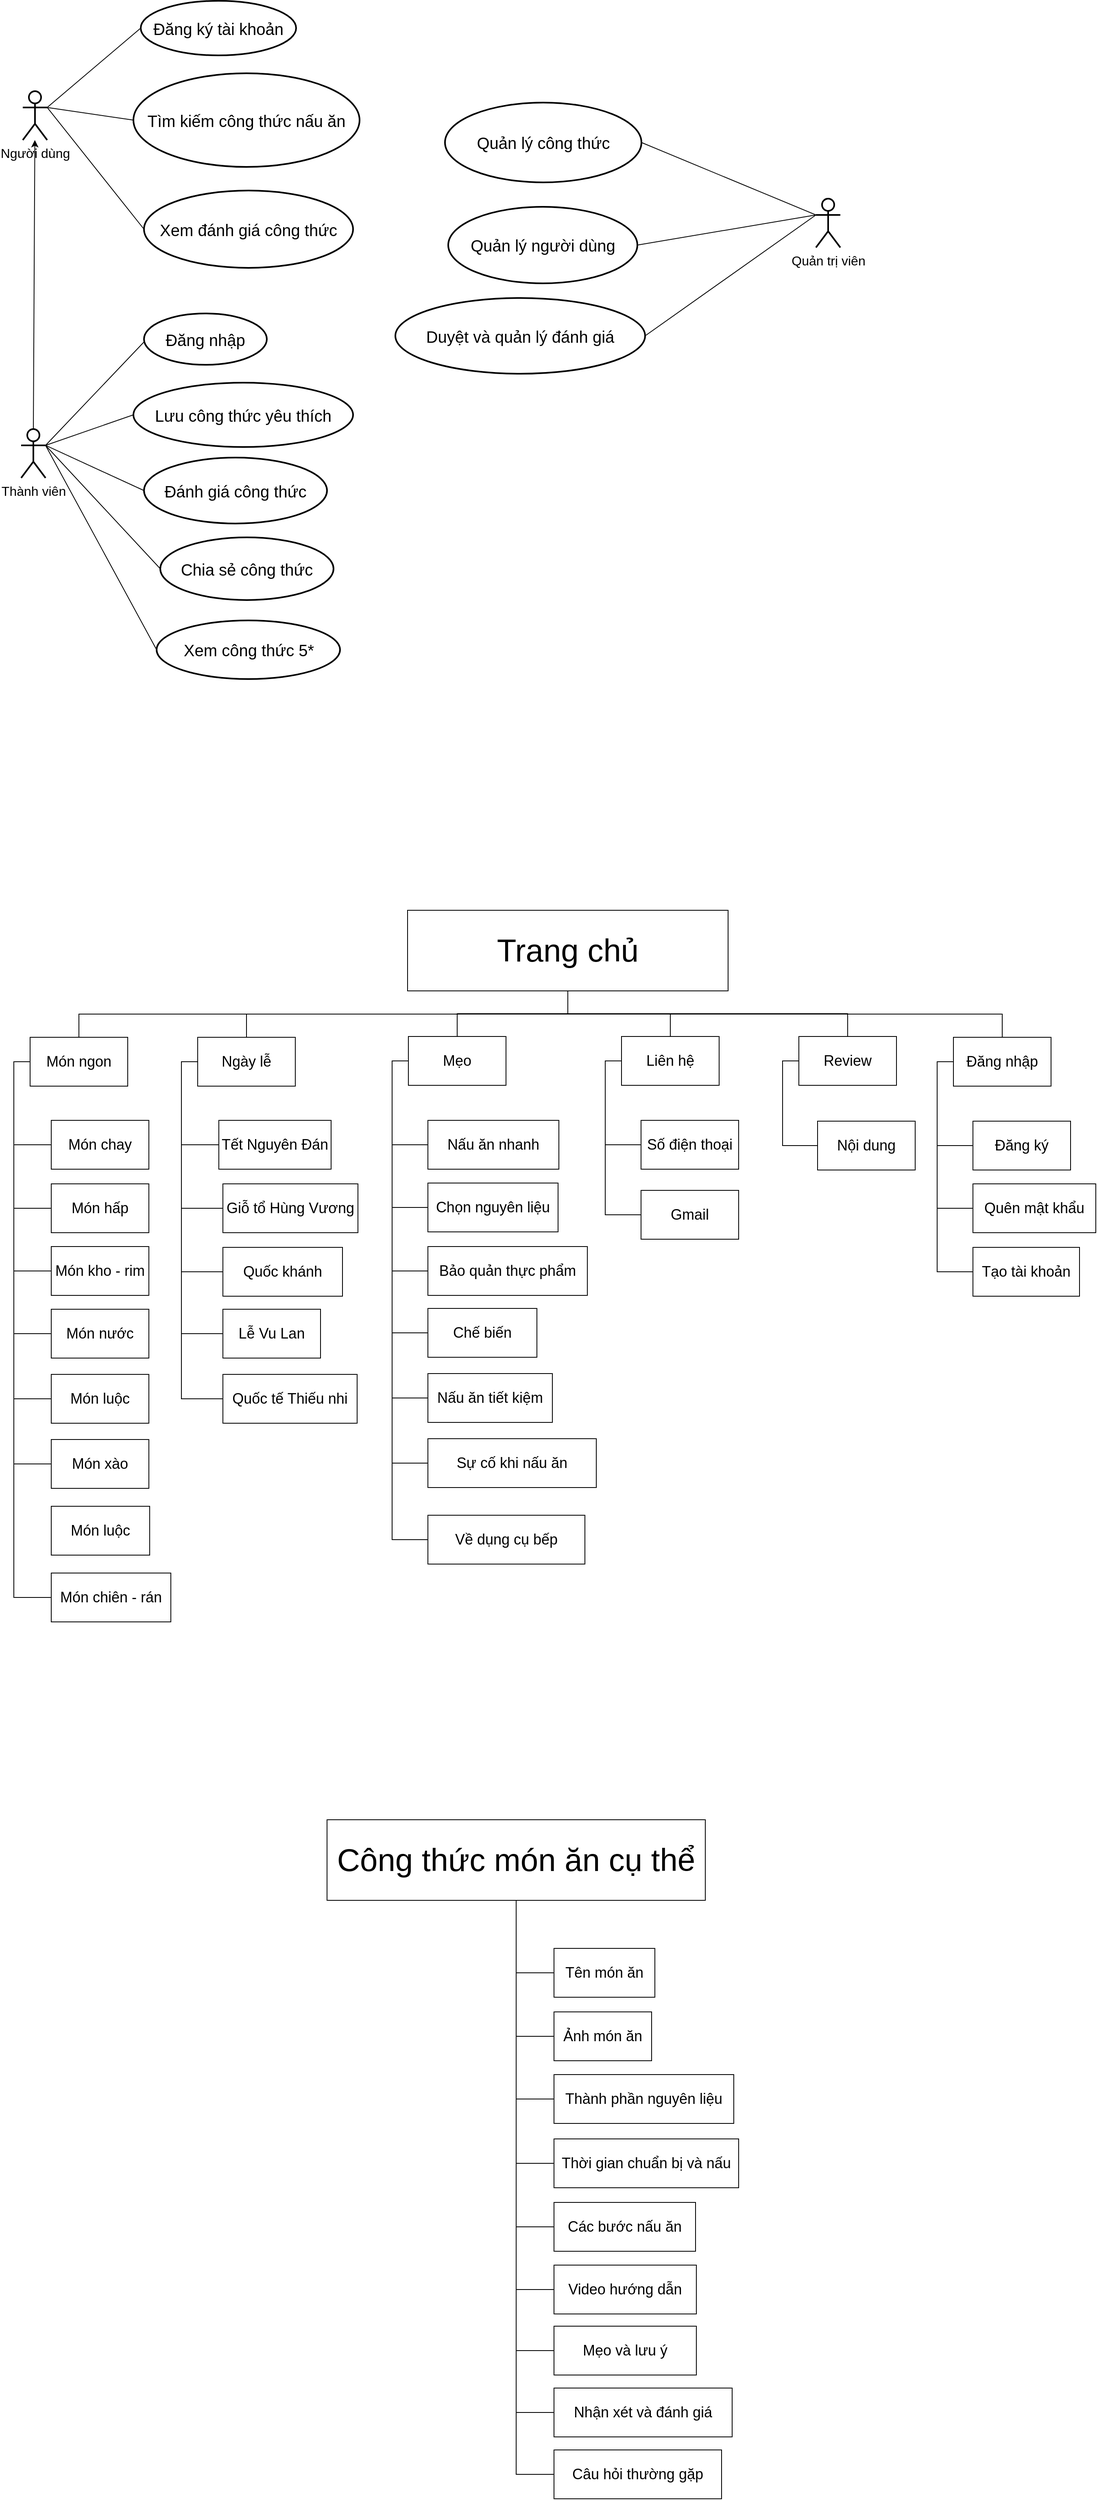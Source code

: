 <mxfile version="24.7.8">
  <diagram name="Page-1" id="5dQjBVIwW_XrVOKVlSn8">
    <mxGraphModel dx="724" dy="434" grid="0" gridSize="10" guides="1" tooltips="1" connect="1" arrows="1" fold="1" page="1" pageScale="1" pageWidth="3300" pageHeight="4681" math="0" shadow="0">
      <root>
        <mxCell id="0" />
        <mxCell id="1" parent="0" />
        <mxCell id="P5PY2kmZNJym-dmE81Qk-23" style="edgeStyle=none;rounded=0;orthogonalLoop=1;jettySize=auto;html=1;exitX=1;exitY=0.333;exitDx=0;exitDy=0;exitPerimeter=0;entryX=0;entryY=0.5;entryDx=0;entryDy=0;endArrow=none;endFill=0;" parent="1" source="P5PY2kmZNJym-dmE81Qk-6" target="P5PY2kmZNJym-dmE81Qk-12" edge="1">
          <mxGeometry relative="1" as="geometry" />
        </mxCell>
        <mxCell id="P5PY2kmZNJym-dmE81Qk-24" style="edgeStyle=none;rounded=0;orthogonalLoop=1;jettySize=auto;html=1;exitX=1;exitY=0.333;exitDx=0;exitDy=0;exitPerimeter=0;entryX=0;entryY=0.5;entryDx=0;entryDy=0;endArrow=none;endFill=0;" parent="1" source="P5PY2kmZNJym-dmE81Qk-6" target="P5PY2kmZNJym-dmE81Qk-13" edge="1">
          <mxGeometry relative="1" as="geometry" />
        </mxCell>
        <mxCell id="P5PY2kmZNJym-dmE81Qk-25" style="edgeStyle=none;rounded=0;orthogonalLoop=1;jettySize=auto;html=1;exitX=1;exitY=0.333;exitDx=0;exitDy=0;exitPerimeter=0;entryX=0;entryY=0.5;entryDx=0;entryDy=0;endArrow=none;endFill=0;" parent="1" source="P5PY2kmZNJym-dmE81Qk-6" target="P5PY2kmZNJym-dmE81Qk-15" edge="1">
          <mxGeometry relative="1" as="geometry" />
        </mxCell>
        <mxCell id="P5PY2kmZNJym-dmE81Qk-6" value="Người dùng" style="shape=umlActor;verticalLabelPosition=bottom;verticalAlign=top;html=1;outlineConnect=0;fontSize=16;fontStyle=0;strokeWidth=2;" parent="1" vertex="1">
          <mxGeometry x="100" y="328" width="30" height="60" as="geometry" />
        </mxCell>
        <mxCell id="P5PY2kmZNJym-dmE81Qk-39" style="edgeStyle=none;rounded=0;orthogonalLoop=1;jettySize=auto;html=1;exitX=0;exitY=0.333;exitDx=0;exitDy=0;exitPerimeter=0;entryX=1;entryY=0.5;entryDx=0;entryDy=0;endArrow=none;endFill=0;" parent="1" source="P5PY2kmZNJym-dmE81Qk-7" target="P5PY2kmZNJym-dmE81Qk-20" edge="1">
          <mxGeometry relative="1" as="geometry" />
        </mxCell>
        <mxCell id="P5PY2kmZNJym-dmE81Qk-40" style="edgeStyle=none;rounded=0;orthogonalLoop=1;jettySize=auto;html=1;exitX=0;exitY=0.333;exitDx=0;exitDy=0;exitPerimeter=0;entryX=1;entryY=0.5;entryDx=0;entryDy=0;endArrow=none;endFill=0;" parent="1" source="P5PY2kmZNJym-dmE81Qk-7" target="P5PY2kmZNJym-dmE81Qk-37" edge="1">
          <mxGeometry relative="1" as="geometry" />
        </mxCell>
        <mxCell id="P5PY2kmZNJym-dmE81Qk-41" style="edgeStyle=none;rounded=0;orthogonalLoop=1;jettySize=auto;html=1;exitX=0;exitY=0.333;exitDx=0;exitDy=0;exitPerimeter=0;entryX=1;entryY=0.5;entryDx=0;entryDy=0;endArrow=none;endFill=0;" parent="1" source="P5PY2kmZNJym-dmE81Qk-7" target="P5PY2kmZNJym-dmE81Qk-38" edge="1">
          <mxGeometry relative="1" as="geometry" />
        </mxCell>
        <mxCell id="P5PY2kmZNJym-dmE81Qk-7" value="Quản trị viên" style="shape=umlActor;verticalLabelPosition=bottom;verticalAlign=top;html=1;outlineConnect=0;fontSize=16;fontStyle=0;strokeWidth=2;shadow=0;" parent="1" vertex="1">
          <mxGeometry x="1075" y="460" width="30" height="60" as="geometry" />
        </mxCell>
        <mxCell id="P5PY2kmZNJym-dmE81Qk-12" value="Đăng ký tài khoản" style="ellipse;whiteSpace=wrap;html=1;strokeWidth=2;fontStyle=0;fontSize=20;" parent="1" vertex="1">
          <mxGeometry x="245" y="217" width="191" height="67" as="geometry" />
        </mxCell>
        <mxCell id="P5PY2kmZNJym-dmE81Qk-13" value="Tìm kiếm công thức nấu ăn" style="ellipse;whiteSpace=wrap;html=1;strokeWidth=2;fontStyle=0;fontSize=20;" parent="1" vertex="1">
          <mxGeometry x="236" y="306" width="278" height="115" as="geometry" />
        </mxCell>
        <mxCell id="P5PY2kmZNJym-dmE81Qk-15" value="Xem đánh giá công thức" style="ellipse;whiteSpace=wrap;html=1;strokeWidth=2;fontStyle=0;fontSize=20;" parent="1" vertex="1">
          <mxGeometry x="249" y="450" width="257" height="95" as="geometry" />
        </mxCell>
        <mxCell id="P5PY2kmZNJym-dmE81Qk-16" value="Lưu công thức yêu thích" style="ellipse;whiteSpace=wrap;html=1;strokeWidth=2;fontStyle=0;fontSize=20;" parent="1" vertex="1">
          <mxGeometry x="236" y="686" width="270" height="79" as="geometry" />
        </mxCell>
        <mxCell id="P5PY2kmZNJym-dmE81Qk-17" value="Đăng nhập" style="ellipse;whiteSpace=wrap;html=1;strokeWidth=2;fontStyle=0;fontSize=20;" parent="1" vertex="1">
          <mxGeometry x="249" y="601" width="151" height="63" as="geometry" />
        </mxCell>
        <mxCell id="P5PY2kmZNJym-dmE81Qk-18" value="Chia sẻ công thức" style="ellipse;whiteSpace=wrap;html=1;strokeWidth=2;fontStyle=0;fontSize=20;" parent="1" vertex="1">
          <mxGeometry x="269" y="876" width="213" height="77" as="geometry" />
        </mxCell>
        <mxCell id="P5PY2kmZNJym-dmE81Qk-19" value="Đánh giá công thức" style="ellipse;whiteSpace=wrap;html=1;strokeWidth=2;fontStyle=0;fontSize=20;" parent="1" vertex="1">
          <mxGeometry x="249" y="778" width="225" height="81" as="geometry" />
        </mxCell>
        <mxCell id="P5PY2kmZNJym-dmE81Qk-20" value="Quản lý công thức" style="ellipse;whiteSpace=wrap;html=1;strokeWidth=2;fontStyle=0;fontSize=20;" parent="1" vertex="1">
          <mxGeometry x="619" y="342" width="241.5" height="98" as="geometry" />
        </mxCell>
        <mxCell id="P5PY2kmZNJym-dmE81Qk-32" style="edgeStyle=none;rounded=0;orthogonalLoop=1;jettySize=auto;html=1;exitX=0.5;exitY=0;exitDx=0;exitDy=0;exitPerimeter=0;" parent="1" source="P5PY2kmZNJym-dmE81Qk-21" target="P5PY2kmZNJym-dmE81Qk-6" edge="1">
          <mxGeometry relative="1" as="geometry" />
        </mxCell>
        <mxCell id="P5PY2kmZNJym-dmE81Qk-34" style="edgeStyle=none;rounded=0;orthogonalLoop=1;jettySize=auto;html=1;exitX=1;exitY=0.333;exitDx=0;exitDy=0;exitPerimeter=0;entryX=0;entryY=0.5;entryDx=0;entryDy=0;endArrow=none;endFill=0;" parent="1" source="P5PY2kmZNJym-dmE81Qk-21" target="P5PY2kmZNJym-dmE81Qk-16" edge="1">
          <mxGeometry relative="1" as="geometry" />
        </mxCell>
        <mxCell id="P5PY2kmZNJym-dmE81Qk-35" style="edgeStyle=none;rounded=0;orthogonalLoop=1;jettySize=auto;html=1;exitX=1;exitY=0.333;exitDx=0;exitDy=0;exitPerimeter=0;entryX=0;entryY=0.5;entryDx=0;entryDy=0;endArrow=none;endFill=0;" parent="1" source="P5PY2kmZNJym-dmE81Qk-21" target="P5PY2kmZNJym-dmE81Qk-19" edge="1">
          <mxGeometry relative="1" as="geometry" />
        </mxCell>
        <mxCell id="P5PY2kmZNJym-dmE81Qk-36" style="edgeStyle=none;rounded=0;orthogonalLoop=1;jettySize=auto;html=1;exitX=1;exitY=0.333;exitDx=0;exitDy=0;exitPerimeter=0;entryX=0;entryY=0.5;entryDx=0;entryDy=0;endArrow=none;endFill=0;" parent="1" source="P5PY2kmZNJym-dmE81Qk-21" target="P5PY2kmZNJym-dmE81Qk-18" edge="1">
          <mxGeometry relative="1" as="geometry" />
        </mxCell>
        <mxCell id="P5PY2kmZNJym-dmE81Qk-43" style="edgeStyle=none;rounded=0;orthogonalLoop=1;jettySize=auto;html=1;exitX=1;exitY=0.333;exitDx=0;exitDy=0;exitPerimeter=0;entryX=0;entryY=0.5;entryDx=0;entryDy=0;endArrow=none;endFill=0;" parent="1" source="P5PY2kmZNJym-dmE81Qk-21" target="P5PY2kmZNJym-dmE81Qk-42" edge="1">
          <mxGeometry relative="1" as="geometry" />
        </mxCell>
        <mxCell id="P5PY2kmZNJym-dmE81Qk-21" value="Thành viên" style="shape=umlActor;verticalLabelPosition=bottom;verticalAlign=top;html=1;outlineConnect=0;fontSize=16;fontStyle=0;strokeWidth=2;shadow=0;" parent="1" vertex="1">
          <mxGeometry x="98" y="743" width="30" height="60" as="geometry" />
        </mxCell>
        <mxCell id="P5PY2kmZNJym-dmE81Qk-33" style="edgeStyle=none;rounded=0;orthogonalLoop=1;jettySize=auto;html=1;exitX=1;exitY=0.333;exitDx=0;exitDy=0;exitPerimeter=0;entryX=0;entryY=0.556;entryDx=0;entryDy=0;entryPerimeter=0;endArrow=none;endFill=0;" parent="1" source="P5PY2kmZNJym-dmE81Qk-21" target="P5PY2kmZNJym-dmE81Qk-17" edge="1">
          <mxGeometry relative="1" as="geometry" />
        </mxCell>
        <mxCell id="P5PY2kmZNJym-dmE81Qk-37" value="Quản lý người dùng" style="ellipse;whiteSpace=wrap;html=1;strokeWidth=2;fontStyle=0;fontSize=20;" parent="1" vertex="1">
          <mxGeometry x="623" y="470" width="232.5" height="94" as="geometry" />
        </mxCell>
        <mxCell id="P5PY2kmZNJym-dmE81Qk-38" value="Duyệt và quản lý đánh giá" style="ellipse;whiteSpace=wrap;html=1;strokeWidth=2;fontStyle=0;fontSize=20;" parent="1" vertex="1">
          <mxGeometry x="558" y="582" width="307" height="93" as="geometry" />
        </mxCell>
        <mxCell id="P5PY2kmZNJym-dmE81Qk-42" value="Xem công thức 5*" style="ellipse;whiteSpace=wrap;html=1;strokeWidth=2;fontStyle=0;fontSize=20;" parent="1" vertex="1">
          <mxGeometry x="264.5" y="978" width="225.5" height="72" as="geometry" />
        </mxCell>
        <mxCell id="P5PY2kmZNJym-dmE81Qk-44" value="&lt;font style=&quot;font-size: 39px;&quot;&gt;Trang chủ&lt;/font&gt;" style="rounded=0;whiteSpace=wrap;html=1;fontSize=17;" parent="1" vertex="1">
          <mxGeometry x="573" y="1334" width="394" height="99" as="geometry" />
        </mxCell>
        <mxCell id="P5PY2kmZNJym-dmE81Qk-48" value="Tết Nguyên Đán" style="rounded=0;whiteSpace=wrap;html=1;fontSize=18;" parent="1" vertex="1">
          <mxGeometry x="341" y="1592" width="138" height="60" as="geometry" />
        </mxCell>
        <mxCell id="P5PY2kmZNJym-dmE81Qk-60" style="edgeStyle=orthogonalEdgeStyle;rounded=0;orthogonalLoop=1;jettySize=auto;html=1;exitX=0.5;exitY=0;exitDx=0;exitDy=0;entryX=0.5;entryY=1;entryDx=0;entryDy=0;endArrow=none;endFill=0;fontSize=17;" parent="1" source="P5PY2kmZNJym-dmE81Qk-52" target="P5PY2kmZNJym-dmE81Qk-44" edge="1">
          <mxGeometry relative="1" as="geometry" />
        </mxCell>
        <mxCell id="P5PY2kmZNJym-dmE81Qk-75" style="edgeStyle=orthogonalEdgeStyle;rounded=0;orthogonalLoop=1;jettySize=auto;html=1;exitX=0;exitY=0.5;exitDx=0;exitDy=0;entryX=0;entryY=0.5;entryDx=0;entryDy=0;fontSize=18;endArrow=none;endFill=0;" parent="1" source="P5PY2kmZNJym-dmE81Qk-52" target="P5PY2kmZNJym-dmE81Qk-48" edge="1">
          <mxGeometry relative="1" as="geometry" />
        </mxCell>
        <mxCell id="P5PY2kmZNJym-dmE81Qk-76" style="edgeStyle=orthogonalEdgeStyle;rounded=0;orthogonalLoop=1;jettySize=auto;html=1;exitX=0;exitY=0.5;exitDx=0;exitDy=0;entryX=0;entryY=0.5;entryDx=0;entryDy=0;fontSize=18;endArrow=none;endFill=0;" parent="1" source="P5PY2kmZNJym-dmE81Qk-52" target="P5PY2kmZNJym-dmE81Qk-69" edge="1">
          <mxGeometry relative="1" as="geometry" />
        </mxCell>
        <mxCell id="P5PY2kmZNJym-dmE81Qk-77" style="edgeStyle=orthogonalEdgeStyle;rounded=0;orthogonalLoop=1;jettySize=auto;html=1;exitX=0;exitY=0.5;exitDx=0;exitDy=0;entryX=0;entryY=0.5;entryDx=0;entryDy=0;fontSize=18;endArrow=none;endFill=0;" parent="1" source="P5PY2kmZNJym-dmE81Qk-52" target="P5PY2kmZNJym-dmE81Qk-68" edge="1">
          <mxGeometry relative="1" as="geometry" />
        </mxCell>
        <mxCell id="P5PY2kmZNJym-dmE81Qk-78" style="edgeStyle=orthogonalEdgeStyle;rounded=0;orthogonalLoop=1;jettySize=auto;html=1;exitX=0;exitY=0.5;exitDx=0;exitDy=0;entryX=0;entryY=0.5;entryDx=0;entryDy=0;fontSize=18;endArrow=none;endFill=0;" parent="1" source="P5PY2kmZNJym-dmE81Qk-52" target="P5PY2kmZNJym-dmE81Qk-67" edge="1">
          <mxGeometry relative="1" as="geometry" />
        </mxCell>
        <mxCell id="P5PY2kmZNJym-dmE81Qk-79" style="edgeStyle=orthogonalEdgeStyle;rounded=0;orthogonalLoop=1;jettySize=auto;html=1;exitX=0;exitY=0.5;exitDx=0;exitDy=0;entryX=0;entryY=0.5;entryDx=0;entryDy=0;fontSize=18;endArrow=none;endFill=0;" parent="1" source="P5PY2kmZNJym-dmE81Qk-52" target="P5PY2kmZNJym-dmE81Qk-65" edge="1">
          <mxGeometry relative="1" as="geometry" />
        </mxCell>
        <mxCell id="P5PY2kmZNJym-dmE81Qk-52" value="Ngày lễ" style="rounded=0;whiteSpace=wrap;html=1;align=center;fillColor=default;fillStyle=auto;gradientColor=none;perimeterSpacing=0;glass=0;shadow=0;imageAspect=1;fontSize=18;" parent="1" vertex="1">
          <mxGeometry x="315" y="1490" width="120" height="60" as="geometry" />
        </mxCell>
        <mxCell id="P5PY2kmZNJym-dmE81Qk-61" style="edgeStyle=orthogonalEdgeStyle;rounded=0;orthogonalLoop=1;jettySize=auto;html=1;exitX=0.5;exitY=0;exitDx=0;exitDy=0;entryX=0.5;entryY=1;entryDx=0;entryDy=0;endArrow=none;endFill=0;fontSize=17;" parent="1" source="P5PY2kmZNJym-dmE81Qk-53" target="P5PY2kmZNJym-dmE81Qk-44" edge="1">
          <mxGeometry relative="1" as="geometry" />
        </mxCell>
        <mxCell id="P5PY2kmZNJym-dmE81Qk-81" style="edgeStyle=orthogonalEdgeStyle;rounded=0;orthogonalLoop=1;jettySize=auto;html=1;exitX=0;exitY=0.5;exitDx=0;exitDy=0;entryX=0;entryY=0.5;entryDx=0;entryDy=0;fontSize=18;endArrow=none;endFill=0;" parent="1" source="P5PY2kmZNJym-dmE81Qk-53" target="P5PY2kmZNJym-dmE81Qk-54" edge="1">
          <mxGeometry relative="1" as="geometry" />
        </mxCell>
        <mxCell id="P5PY2kmZNJym-dmE81Qk-82" style="edgeStyle=orthogonalEdgeStyle;rounded=0;orthogonalLoop=1;jettySize=auto;html=1;exitX=0;exitY=0.5;exitDx=0;exitDy=0;entryX=0;entryY=0.5;entryDx=0;entryDy=0;fontSize=18;endArrow=none;endFill=0;" parent="1" source="P5PY2kmZNJym-dmE81Qk-53" target="P5PY2kmZNJym-dmE81Qk-74" edge="1">
          <mxGeometry relative="1" as="geometry" />
        </mxCell>
        <mxCell id="P5PY2kmZNJym-dmE81Qk-83" style="edgeStyle=orthogonalEdgeStyle;rounded=0;orthogonalLoop=1;jettySize=auto;html=1;exitX=0;exitY=0.5;exitDx=0;exitDy=0;entryX=0;entryY=0.5;entryDx=0;entryDy=0;fontSize=18;endArrow=none;endFill=0;" parent="1" source="P5PY2kmZNJym-dmE81Qk-53" target="P5PY2kmZNJym-dmE81Qk-73" edge="1">
          <mxGeometry relative="1" as="geometry" />
        </mxCell>
        <mxCell id="P5PY2kmZNJym-dmE81Qk-84" style="edgeStyle=orthogonalEdgeStyle;rounded=0;orthogonalLoop=1;jettySize=auto;html=1;exitX=0;exitY=0.5;exitDx=0;exitDy=0;entryX=0;entryY=0.5;entryDx=0;entryDy=0;fontSize=18;endArrow=none;endFill=0;" parent="1" source="P5PY2kmZNJym-dmE81Qk-53" target="P5PY2kmZNJym-dmE81Qk-72" edge="1">
          <mxGeometry relative="1" as="geometry" />
        </mxCell>
        <mxCell id="P5PY2kmZNJym-dmE81Qk-85" style="edgeStyle=orthogonalEdgeStyle;rounded=0;orthogonalLoop=1;jettySize=auto;html=1;exitX=0;exitY=0.5;exitDx=0;exitDy=0;entryX=0;entryY=0.5;entryDx=0;entryDy=0;fontSize=18;endArrow=none;endFill=0;" parent="1" source="P5PY2kmZNJym-dmE81Qk-53" target="P5PY2kmZNJym-dmE81Qk-70" edge="1">
          <mxGeometry relative="1" as="geometry" />
        </mxCell>
        <mxCell id="P5PY2kmZNJym-dmE81Qk-86" style="edgeStyle=orthogonalEdgeStyle;rounded=0;orthogonalLoop=1;jettySize=auto;html=1;exitX=0;exitY=0.5;exitDx=0;exitDy=0;entryX=0;entryY=0.5;entryDx=0;entryDy=0;fontSize=18;endArrow=none;endFill=0;" parent="1" source="P5PY2kmZNJym-dmE81Qk-53" target="P5PY2kmZNJym-dmE81Qk-71" edge="1">
          <mxGeometry relative="1" as="geometry" />
        </mxCell>
        <mxCell id="P5PY2kmZNJym-dmE81Qk-152" style="edgeStyle=orthogonalEdgeStyle;rounded=0;orthogonalLoop=1;jettySize=auto;html=1;exitX=0;exitY=0.5;exitDx=0;exitDy=0;entryX=0;entryY=0.5;entryDx=0;entryDy=0;endArrow=none;endFill=0;fontSize=18;" parent="1" source="P5PY2kmZNJym-dmE81Qk-53" target="P5PY2kmZNJym-dmE81Qk-150" edge="1">
          <mxGeometry relative="1" as="geometry" />
        </mxCell>
        <mxCell id="P5PY2kmZNJym-dmE81Qk-53" value="Mẹo" style="rounded=0;whiteSpace=wrap;html=1;align=center;fillColor=default;fillStyle=auto;gradientColor=none;perimeterSpacing=0;glass=0;shadow=0;imageAspect=1;fontSize=18;" parent="1" vertex="1">
          <mxGeometry x="574" y="1489" width="120" height="60" as="geometry" />
        </mxCell>
        <mxCell id="P5PY2kmZNJym-dmE81Qk-54" value="Nấu ăn nhanh" style="rounded=0;whiteSpace=wrap;html=1;fontSize=18;" parent="1" vertex="1">
          <mxGeometry x="598" y="1592" width="161" height="60" as="geometry" />
        </mxCell>
        <mxCell id="P5PY2kmZNJym-dmE81Qk-65" value="Quốc tế Thiếu nhi" style="rounded=0;whiteSpace=wrap;html=1;fontSize=18;" parent="1" vertex="1">
          <mxGeometry x="346" y="1904" width="165" height="60" as="geometry" />
        </mxCell>
        <mxCell id="P5PY2kmZNJym-dmE81Qk-67" value="Lễ Vu Lan" style="rounded=0;whiteSpace=wrap;html=1;fontSize=18;" parent="1" vertex="1">
          <mxGeometry x="346" y="1824" width="120" height="60" as="geometry" />
        </mxCell>
        <mxCell id="P5PY2kmZNJym-dmE81Qk-68" value="Quốc khánh" style="rounded=0;whiteSpace=wrap;html=1;fontSize=18;" parent="1" vertex="1">
          <mxGeometry x="346" y="1748" width="147" height="60" as="geometry" />
        </mxCell>
        <mxCell id="P5PY2kmZNJym-dmE81Qk-69" value="Giỗ tổ Hùng Vương" style="rounded=0;whiteSpace=wrap;html=1;fontSize=18;" parent="1" vertex="1">
          <mxGeometry x="346" y="1670" width="166" height="60" as="geometry" />
        </mxCell>
        <mxCell id="P5PY2kmZNJym-dmE81Qk-70" value="Nấu ăn tiết kiệm" style="rounded=0;whiteSpace=wrap;html=1;fontSize=18;" parent="1" vertex="1">
          <mxGeometry x="598" y="1903" width="153" height="60" as="geometry" />
        </mxCell>
        <mxCell id="P5PY2kmZNJym-dmE81Qk-71" value="Sự cố khi nấu ăn" style="rounded=0;whiteSpace=wrap;html=1;fontSize=18;" parent="1" vertex="1">
          <mxGeometry x="598" y="1983" width="207" height="60" as="geometry" />
        </mxCell>
        <mxCell id="P5PY2kmZNJym-dmE81Qk-72" value="Chế biến" style="rounded=0;whiteSpace=wrap;html=1;fontSize=18;" parent="1" vertex="1">
          <mxGeometry x="598" y="1823" width="134" height="60" as="geometry" />
        </mxCell>
        <mxCell id="P5PY2kmZNJym-dmE81Qk-73" value="Bảo quản thực phẩm" style="rounded=0;whiteSpace=wrap;html=1;fontSize=18;" parent="1" vertex="1">
          <mxGeometry x="598" y="1747" width="196" height="60" as="geometry" />
        </mxCell>
        <mxCell id="P5PY2kmZNJym-dmE81Qk-74" value="Chọn nguyên liệu" style="rounded=0;whiteSpace=wrap;html=1;fontSize=18;" parent="1" vertex="1">
          <mxGeometry x="598" y="1669" width="160" height="60" as="geometry" />
        </mxCell>
        <mxCell id="P5PY2kmZNJym-dmE81Qk-87" style="edgeStyle=orthogonalEdgeStyle;rounded=0;orthogonalLoop=1;jettySize=auto;html=1;exitX=0;exitY=0.5;exitDx=0;exitDy=0;entryX=0;entryY=0.5;entryDx=0;entryDy=0;endArrow=none;endFill=0;fontSize=18;" parent="1" source="P5PY2kmZNJym-dmE81Qk-93" target="P5PY2kmZNJym-dmE81Qk-94" edge="1">
          <mxGeometry relative="1" as="geometry" />
        </mxCell>
        <mxCell id="P5PY2kmZNJym-dmE81Qk-127" style="edgeStyle=orthogonalEdgeStyle;rounded=0;orthogonalLoop=1;jettySize=auto;html=1;exitX=0;exitY=0.5;exitDx=0;exitDy=0;entryX=0;entryY=0.5;entryDx=0;entryDy=0;endArrow=none;endFill=0;fontSize=18;" parent="1" source="P5PY2kmZNJym-dmE81Qk-93" target="P5PY2kmZNJym-dmE81Qk-126" edge="1">
          <mxGeometry relative="1" as="geometry" />
        </mxCell>
        <mxCell id="P5PY2kmZNJym-dmE81Qk-93" value="Liên hệ" style="rounded=0;whiteSpace=wrap;html=1;align=center;fillColor=default;fillStyle=auto;gradientColor=none;perimeterSpacing=0;glass=0;shadow=0;imageAspect=1;fontSize=18;" parent="1" vertex="1">
          <mxGeometry x="836" y="1489" width="120" height="60" as="geometry" />
        </mxCell>
        <mxCell id="P5PY2kmZNJym-dmE81Qk-94" value="Số điện thoại" style="rounded=0;whiteSpace=wrap;html=1;fontSize=18;" parent="1" vertex="1">
          <mxGeometry x="860" y="1592" width="120" height="60" as="geometry" />
        </mxCell>
        <mxCell id="P5PY2kmZNJym-dmE81Qk-100" style="edgeStyle=orthogonalEdgeStyle;rounded=0;orthogonalLoop=1;jettySize=auto;html=1;exitX=0;exitY=0.5;exitDx=0;exitDy=0;entryX=0;entryY=0.5;entryDx=0;entryDy=0;fontSize=18;endArrow=none;endFill=0;" parent="1" source="P5PY2kmZNJym-dmE81Qk-106" target="P5PY2kmZNJym-dmE81Qk-107" edge="1">
          <mxGeometry relative="1" as="geometry" />
        </mxCell>
        <mxCell id="P5PY2kmZNJym-dmE81Qk-144" style="edgeStyle=orthogonalEdgeStyle;rounded=0;orthogonalLoop=1;jettySize=auto;html=1;exitX=0.5;exitY=0;exitDx=0;exitDy=0;entryX=0.5;entryY=1;entryDx=0;entryDy=0;endArrow=none;endFill=0;startArrow=none;startFill=0;fontSize=17;" parent="1" source="P5PY2kmZNJym-dmE81Qk-106" target="P5PY2kmZNJym-dmE81Qk-44" edge="1">
          <mxGeometry relative="1" as="geometry" />
        </mxCell>
        <mxCell id="P5PY2kmZNJym-dmE81Qk-106" value="Review" style="rounded=0;whiteSpace=wrap;html=1;align=center;fillColor=default;fillStyle=auto;gradientColor=none;perimeterSpacing=0;glass=0;shadow=0;imageAspect=1;fontSize=18;" parent="1" vertex="1">
          <mxGeometry x="1054" y="1489" width="120" height="60" as="geometry" />
        </mxCell>
        <mxCell id="P5PY2kmZNJym-dmE81Qk-107" value="Nội dung" style="rounded=0;whiteSpace=wrap;html=1;fontSize=18;" parent="1" vertex="1">
          <mxGeometry x="1077" y="1593" width="120" height="60" as="geometry" />
        </mxCell>
        <mxCell id="P5PY2kmZNJym-dmE81Qk-113" style="edgeStyle=orthogonalEdgeStyle;rounded=0;orthogonalLoop=1;jettySize=auto;html=1;exitX=0;exitY=0.5;exitDx=0;exitDy=0;entryX=0;entryY=0.5;entryDx=0;entryDy=0;endArrow=none;endFill=0;fontSize=18;" parent="1" source="P5PY2kmZNJym-dmE81Qk-119" target="P5PY2kmZNJym-dmE81Qk-120" edge="1">
          <mxGeometry relative="1" as="geometry" />
        </mxCell>
        <mxCell id="P5PY2kmZNJym-dmE81Qk-114" style="edgeStyle=orthogonalEdgeStyle;rounded=0;orthogonalLoop=1;jettySize=auto;html=1;exitX=0;exitY=0.5;exitDx=0;exitDy=0;entryX=0;entryY=0.5;entryDx=0;entryDy=0;endArrow=none;endFill=0;fontSize=18;" parent="1" source="P5PY2kmZNJym-dmE81Qk-119" target="P5PY2kmZNJym-dmE81Qk-125" edge="1">
          <mxGeometry relative="1" as="geometry" />
        </mxCell>
        <mxCell id="P5PY2kmZNJym-dmE81Qk-115" style="edgeStyle=orthogonalEdgeStyle;rounded=0;orthogonalLoop=1;jettySize=auto;html=1;exitX=0;exitY=0.5;exitDx=0;exitDy=0;entryX=0;entryY=0.5;entryDx=0;entryDy=0;endArrow=none;endFill=0;fontSize=18;" parent="1" source="P5PY2kmZNJym-dmE81Qk-119" target="P5PY2kmZNJym-dmE81Qk-124" edge="1">
          <mxGeometry relative="1" as="geometry" />
        </mxCell>
        <mxCell id="P5PY2kmZNJym-dmE81Qk-145" style="edgeStyle=orthogonalEdgeStyle;rounded=0;orthogonalLoop=1;jettySize=auto;html=1;exitX=0.5;exitY=0;exitDx=0;exitDy=0;entryX=0.5;entryY=1;entryDx=0;entryDy=0;endArrow=none;endFill=0;startArrow=none;startFill=0;fontSize=17;" parent="1" source="P5PY2kmZNJym-dmE81Qk-119" target="P5PY2kmZNJym-dmE81Qk-44" edge="1">
          <mxGeometry relative="1" as="geometry" />
        </mxCell>
        <mxCell id="P5PY2kmZNJym-dmE81Qk-119" value="Đăng nhập" style="rounded=0;whiteSpace=wrap;html=1;align=center;fillColor=default;fillStyle=auto;gradientColor=none;perimeterSpacing=0;glass=0;shadow=0;imageAspect=1;fontSize=18;" parent="1" vertex="1">
          <mxGeometry x="1244" y="1490" width="120" height="60" as="geometry" />
        </mxCell>
        <mxCell id="P5PY2kmZNJym-dmE81Qk-120" value="Đăng ký" style="rounded=0;whiteSpace=wrap;html=1;fontSize=18;" parent="1" vertex="1">
          <mxGeometry x="1268" y="1593" width="120" height="60" as="geometry" />
        </mxCell>
        <mxCell id="P5PY2kmZNJym-dmE81Qk-124" value="Tạo tài khoản" style="rounded=0;whiteSpace=wrap;html=1;fontSize=18;" parent="1" vertex="1">
          <mxGeometry x="1268" y="1748" width="131" height="60" as="geometry" />
        </mxCell>
        <mxCell id="P5PY2kmZNJym-dmE81Qk-125" value="Quên mật khẩu" style="rounded=0;whiteSpace=wrap;html=1;fontSize=18;" parent="1" vertex="1">
          <mxGeometry x="1268" y="1670" width="151" height="60" as="geometry" />
        </mxCell>
        <mxCell id="P5PY2kmZNJym-dmE81Qk-126" value="Gmail" style="rounded=0;whiteSpace=wrap;html=1;fontSize=18;" parent="1" vertex="1">
          <mxGeometry x="860" y="1678" width="120" height="60" as="geometry" />
        </mxCell>
        <mxCell id="P5PY2kmZNJym-dmE81Qk-129" value="Món chay" style="rounded=0;whiteSpace=wrap;html=1;fontSize=18;" parent="1" vertex="1">
          <mxGeometry x="135" y="1592" width="120" height="60" as="geometry" />
        </mxCell>
        <mxCell id="P5PY2kmZNJym-dmE81Qk-130" style="edgeStyle=orthogonalEdgeStyle;rounded=0;orthogonalLoop=1;jettySize=auto;html=1;exitX=0;exitY=0.5;exitDx=0;exitDy=0;entryX=0;entryY=0.5;entryDx=0;entryDy=0;fontSize=18;endArrow=none;endFill=0;" parent="1" source="P5PY2kmZNJym-dmE81Qk-136" target="P5PY2kmZNJym-dmE81Qk-129" edge="1">
          <mxGeometry relative="1" as="geometry" />
        </mxCell>
        <mxCell id="P5PY2kmZNJym-dmE81Qk-131" style="edgeStyle=orthogonalEdgeStyle;rounded=0;orthogonalLoop=1;jettySize=auto;html=1;exitX=0;exitY=0.5;exitDx=0;exitDy=0;entryX=0;entryY=0.5;entryDx=0;entryDy=0;fontSize=18;endArrow=none;endFill=0;" parent="1" source="P5PY2kmZNJym-dmE81Qk-136" target="P5PY2kmZNJym-dmE81Qk-141" edge="1">
          <mxGeometry relative="1" as="geometry" />
        </mxCell>
        <mxCell id="P5PY2kmZNJym-dmE81Qk-132" style="edgeStyle=orthogonalEdgeStyle;rounded=0;orthogonalLoop=1;jettySize=auto;html=1;exitX=0;exitY=0.5;exitDx=0;exitDy=0;entryX=0;entryY=0.5;entryDx=0;entryDy=0;fontSize=18;endArrow=none;endFill=0;" parent="1" source="P5PY2kmZNJym-dmE81Qk-136" target="P5PY2kmZNJym-dmE81Qk-140" edge="1">
          <mxGeometry relative="1" as="geometry" />
        </mxCell>
        <mxCell id="P5PY2kmZNJym-dmE81Qk-133" style="edgeStyle=orthogonalEdgeStyle;rounded=0;orthogonalLoop=1;jettySize=auto;html=1;exitX=0;exitY=0.5;exitDx=0;exitDy=0;entryX=0;entryY=0.5;entryDx=0;entryDy=0;fontSize=18;endArrow=none;endFill=0;" parent="1" source="P5PY2kmZNJym-dmE81Qk-136" target="P5PY2kmZNJym-dmE81Qk-139" edge="1">
          <mxGeometry relative="1" as="geometry" />
        </mxCell>
        <mxCell id="P5PY2kmZNJym-dmE81Qk-134" style="edgeStyle=orthogonalEdgeStyle;rounded=0;orthogonalLoop=1;jettySize=auto;html=1;exitX=0;exitY=0.5;exitDx=0;exitDy=0;entryX=0;entryY=0.5;entryDx=0;entryDy=0;fontSize=18;endArrow=none;endFill=0;" parent="1" source="P5PY2kmZNJym-dmE81Qk-136" target="P5PY2kmZNJym-dmE81Qk-137" edge="1">
          <mxGeometry relative="1" as="geometry" />
        </mxCell>
        <mxCell id="P5PY2kmZNJym-dmE81Qk-135" style="edgeStyle=orthogonalEdgeStyle;rounded=0;orthogonalLoop=1;jettySize=auto;html=1;exitX=0;exitY=0.5;exitDx=0;exitDy=0;entryX=0;entryY=0.5;entryDx=0;entryDy=0;fontSize=18;endArrow=none;endFill=0;" parent="1" source="P5PY2kmZNJym-dmE81Qk-136" target="P5PY2kmZNJym-dmE81Qk-138" edge="1">
          <mxGeometry relative="1" as="geometry" />
        </mxCell>
        <mxCell id="P5PY2kmZNJym-dmE81Qk-142" style="edgeStyle=orthogonalEdgeStyle;rounded=0;orthogonalLoop=1;jettySize=auto;html=1;exitX=0.5;exitY=0;exitDx=0;exitDy=0;entryX=0.5;entryY=1;entryDx=0;entryDy=0;endArrow=none;endFill=0;fontSize=17;" parent="1" source="P5PY2kmZNJym-dmE81Qk-136" target="P5PY2kmZNJym-dmE81Qk-44" edge="1">
          <mxGeometry relative="1" as="geometry" />
        </mxCell>
        <mxCell id="P5PY2kmZNJym-dmE81Qk-147" style="edgeStyle=orthogonalEdgeStyle;rounded=0;orthogonalLoop=1;jettySize=auto;html=1;exitX=0;exitY=0.5;exitDx=0;exitDy=0;entryX=0;entryY=0.5;entryDx=0;entryDy=0;fontSize=18;endArrow=none;endFill=0;" parent="1" source="P5PY2kmZNJym-dmE81Qk-136" target="P5PY2kmZNJym-dmE81Qk-146" edge="1">
          <mxGeometry relative="1" as="geometry" />
        </mxCell>
        <mxCell id="P5PY2kmZNJym-dmE81Qk-136" value="Món ngon" style="rounded=0;whiteSpace=wrap;html=1;align=center;fillColor=default;fillStyle=auto;gradientColor=none;perimeterSpacing=0;glass=0;shadow=0;imageAspect=1;fontSize=18;" parent="1" vertex="1">
          <mxGeometry x="109" y="1490" width="120" height="60" as="geometry" />
        </mxCell>
        <mxCell id="P5PY2kmZNJym-dmE81Qk-137" value="Món luộc" style="rounded=0;whiteSpace=wrap;html=1;fontSize=18;" parent="1" vertex="1">
          <mxGeometry x="135" y="1904" width="120" height="60" as="geometry" />
        </mxCell>
        <mxCell id="P5PY2kmZNJym-dmE81Qk-138" value="Món xào" style="rounded=0;whiteSpace=wrap;html=1;fontSize=18;" parent="1" vertex="1">
          <mxGeometry x="135" y="1984" width="120" height="60" as="geometry" />
        </mxCell>
        <mxCell id="P5PY2kmZNJym-dmE81Qk-139" value="Món nước" style="rounded=0;whiteSpace=wrap;html=1;fontSize=18;" parent="1" vertex="1">
          <mxGeometry x="135" y="1824" width="120" height="60" as="geometry" />
        </mxCell>
        <mxCell id="P5PY2kmZNJym-dmE81Qk-140" value="Món kho - rim" style="rounded=0;whiteSpace=wrap;html=1;fontSize=18;" parent="1" vertex="1">
          <mxGeometry x="135" y="1747" width="120" height="60" as="geometry" />
        </mxCell>
        <mxCell id="P5PY2kmZNJym-dmE81Qk-141" value="Món hấp" style="rounded=0;whiteSpace=wrap;html=1;fontSize=18;" parent="1" vertex="1">
          <mxGeometry x="135" y="1670" width="120" height="60" as="geometry" />
        </mxCell>
        <mxCell id="P5PY2kmZNJym-dmE81Qk-143" style="edgeStyle=orthogonalEdgeStyle;rounded=0;orthogonalLoop=1;jettySize=auto;html=1;exitX=0.5;exitY=0;exitDx=0;exitDy=0;entryX=0.5;entryY=1;entryDx=0;entryDy=0;endArrow=none;endFill=0;startArrow=none;startFill=0;fontSize=17;" parent="1" source="P5PY2kmZNJym-dmE81Qk-93" target="P5PY2kmZNJym-dmE81Qk-44" edge="1">
          <mxGeometry relative="1" as="geometry" />
        </mxCell>
        <mxCell id="P5PY2kmZNJym-dmE81Qk-146" value="Món chiên - rán" style="rounded=0;whiteSpace=wrap;html=1;fontSize=18;" parent="1" vertex="1">
          <mxGeometry x="135" y="2148" width="147" height="60" as="geometry" />
        </mxCell>
        <mxCell id="P5PY2kmZNJym-dmE81Qk-148" value="Món luộc" style="rounded=0;whiteSpace=wrap;html=1;fontSize=18;" parent="1" vertex="1">
          <mxGeometry x="135" y="2066" width="121" height="60" as="geometry" />
        </mxCell>
        <mxCell id="P5PY2kmZNJym-dmE81Qk-150" value="Về dụng cụ bếp" style="rounded=0;whiteSpace=wrap;html=1;fontSize=18;" parent="1" vertex="1">
          <mxGeometry x="598" y="2077" width="193" height="60" as="geometry" />
        </mxCell>
        <mxCell id="P5PY2kmZNJym-dmE81Qk-155" value="&lt;font style=&quot;font-size: 39px;&quot;&gt;Công thức món ăn cụ thể&lt;/font&gt;" style="rounded=0;whiteSpace=wrap;html=1;fontSize=17;" parent="1" vertex="1">
          <mxGeometry x="474" y="2451" width="465" height="99" as="geometry" />
        </mxCell>
        <mxCell id="P5PY2kmZNJym-dmE81Qk-229" style="edgeStyle=orthogonalEdgeStyle;rounded=0;orthogonalLoop=1;jettySize=auto;html=1;exitX=0;exitY=0.5;exitDx=0;exitDy=0;entryX=0.5;entryY=1;entryDx=0;entryDy=0;endArrow=none;endFill=0;" parent="1" source="P5PY2kmZNJym-dmE81Qk-201" target="P5PY2kmZNJym-dmE81Qk-155" edge="1">
          <mxGeometry relative="1" as="geometry" />
        </mxCell>
        <mxCell id="P5PY2kmZNJym-dmE81Qk-201" value="Tên món ăn" style="rounded=0;whiteSpace=wrap;html=1;fontSize=18;" parent="1" vertex="1">
          <mxGeometry x="753" y="2609" width="124" height="60" as="geometry" />
        </mxCell>
        <mxCell id="P5PY2kmZNJym-dmE81Qk-225" style="edgeStyle=orthogonalEdgeStyle;rounded=0;orthogonalLoop=1;jettySize=auto;html=1;exitX=0;exitY=0.5;exitDx=0;exitDy=0;entryX=0.5;entryY=1;entryDx=0;entryDy=0;endArrow=none;endFill=0;" parent="1" source="P5PY2kmZNJym-dmE81Qk-211" target="P5PY2kmZNJym-dmE81Qk-155" edge="1">
          <mxGeometry relative="1" as="geometry" />
        </mxCell>
        <mxCell id="P5PY2kmZNJym-dmE81Qk-211" value="Các bước nấu ăn" style="rounded=0;whiteSpace=wrap;html=1;fontSize=18;" parent="1" vertex="1">
          <mxGeometry x="753" y="2921" width="174" height="60" as="geometry" />
        </mxCell>
        <mxCell id="P5PY2kmZNJym-dmE81Qk-224" style="edgeStyle=orthogonalEdgeStyle;rounded=0;orthogonalLoop=1;jettySize=auto;html=1;exitX=0;exitY=0.5;exitDx=0;exitDy=0;entryX=0.5;entryY=1;entryDx=0;entryDy=0;endArrow=none;endFill=0;" parent="1" source="P5PY2kmZNJym-dmE81Qk-212" target="P5PY2kmZNJym-dmE81Qk-155" edge="1">
          <mxGeometry relative="1" as="geometry" />
        </mxCell>
        <mxCell id="P5PY2kmZNJym-dmE81Qk-212" value="Video hướng dẫn" style="rounded=0;whiteSpace=wrap;html=1;fontSize=18;" parent="1" vertex="1">
          <mxGeometry x="753" y="2998" width="175" height="60" as="geometry" />
        </mxCell>
        <mxCell id="P5PY2kmZNJym-dmE81Qk-226" style="edgeStyle=orthogonalEdgeStyle;rounded=0;orthogonalLoop=1;jettySize=auto;html=1;exitX=0;exitY=0.5;exitDx=0;exitDy=0;entryX=0.5;entryY=1;entryDx=0;entryDy=0;endArrow=none;endFill=0;" parent="1" source="P5PY2kmZNJym-dmE81Qk-213" target="P5PY2kmZNJym-dmE81Qk-155" edge="1">
          <mxGeometry relative="1" as="geometry" />
        </mxCell>
        <mxCell id="P5PY2kmZNJym-dmE81Qk-213" value="Thời gian chuẩn bị và nấu" style="rounded=0;whiteSpace=wrap;html=1;fontSize=18;" parent="1" vertex="1">
          <mxGeometry x="753" y="2843" width="227" height="60" as="geometry" />
        </mxCell>
        <mxCell id="P5PY2kmZNJym-dmE81Qk-227" style="edgeStyle=orthogonalEdgeStyle;rounded=0;orthogonalLoop=1;jettySize=auto;html=1;exitX=0;exitY=0.5;exitDx=0;exitDy=0;entryX=0.5;entryY=1;entryDx=0;entryDy=0;endArrow=none;endFill=0;" parent="1" source="P5PY2kmZNJym-dmE81Qk-214" target="P5PY2kmZNJym-dmE81Qk-155" edge="1">
          <mxGeometry relative="1" as="geometry" />
        </mxCell>
        <mxCell id="P5PY2kmZNJym-dmE81Qk-214" value="Thành phần nguyên liệu" style="rounded=0;whiteSpace=wrap;html=1;fontSize=18;" parent="1" vertex="1">
          <mxGeometry x="753" y="2764" width="221" height="60" as="geometry" />
        </mxCell>
        <mxCell id="P5PY2kmZNJym-dmE81Qk-228" style="edgeStyle=orthogonalEdgeStyle;rounded=0;orthogonalLoop=1;jettySize=auto;html=1;exitX=0;exitY=0.5;exitDx=0;exitDy=0;entryX=0.5;entryY=1;entryDx=0;entryDy=0;endArrow=none;endFill=0;" parent="1" source="P5PY2kmZNJym-dmE81Qk-215" target="P5PY2kmZNJym-dmE81Qk-155" edge="1">
          <mxGeometry relative="1" as="geometry" />
        </mxCell>
        <mxCell id="P5PY2kmZNJym-dmE81Qk-215" value="Ảnh món ăn" style="rounded=0;whiteSpace=wrap;html=1;fontSize=18;" parent="1" vertex="1">
          <mxGeometry x="753" y="2687" width="120" height="60" as="geometry" />
        </mxCell>
        <mxCell id="P5PY2kmZNJym-dmE81Qk-221" style="edgeStyle=orthogonalEdgeStyle;rounded=0;orthogonalLoop=1;jettySize=auto;html=1;exitX=0;exitY=0.5;exitDx=0;exitDy=0;entryX=0.5;entryY=1;entryDx=0;entryDy=0;endArrow=none;endFill=0;" parent="1" source="P5PY2kmZNJym-dmE81Qk-217" target="P5PY2kmZNJym-dmE81Qk-155" edge="1">
          <mxGeometry relative="1" as="geometry" />
        </mxCell>
        <mxCell id="P5PY2kmZNJym-dmE81Qk-217" value="Câu hỏi thường gặp" style="rounded=0;whiteSpace=wrap;html=1;fontSize=18;" parent="1" vertex="1">
          <mxGeometry x="753" y="3225" width="206" height="60" as="geometry" />
        </mxCell>
        <mxCell id="P5PY2kmZNJym-dmE81Qk-222" style="edgeStyle=orthogonalEdgeStyle;rounded=0;orthogonalLoop=1;jettySize=auto;html=1;exitX=0;exitY=0.5;exitDx=0;exitDy=0;entryX=0.5;entryY=1;entryDx=0;entryDy=0;endArrow=none;endFill=0;" parent="1" source="P5PY2kmZNJym-dmE81Qk-218" target="P5PY2kmZNJym-dmE81Qk-155" edge="1">
          <mxGeometry relative="1" as="geometry" />
        </mxCell>
        <mxCell id="P5PY2kmZNJym-dmE81Qk-218" value="Nhận xét và đánh giá" style="rounded=0;whiteSpace=wrap;html=1;fontSize=18;" parent="1" vertex="1">
          <mxGeometry x="753" y="3149" width="219" height="60" as="geometry" />
        </mxCell>
        <mxCell id="P5PY2kmZNJym-dmE81Qk-231" style="edgeStyle=orthogonalEdgeStyle;rounded=0;orthogonalLoop=1;jettySize=auto;html=1;exitX=0;exitY=0.5;exitDx=0;exitDy=0;entryX=0.5;entryY=1;entryDx=0;entryDy=0;endArrow=none;endFill=0;" parent="1" source="P5PY2kmZNJym-dmE81Qk-230" target="P5PY2kmZNJym-dmE81Qk-155" edge="1">
          <mxGeometry relative="1" as="geometry" />
        </mxCell>
        <mxCell id="P5PY2kmZNJym-dmE81Qk-230" value="Mẹo và lưu ý" style="rounded=0;whiteSpace=wrap;html=1;fontSize=18;" parent="1" vertex="1">
          <mxGeometry x="753" y="3073" width="175" height="60" as="geometry" />
        </mxCell>
      </root>
    </mxGraphModel>
  </diagram>
</mxfile>

